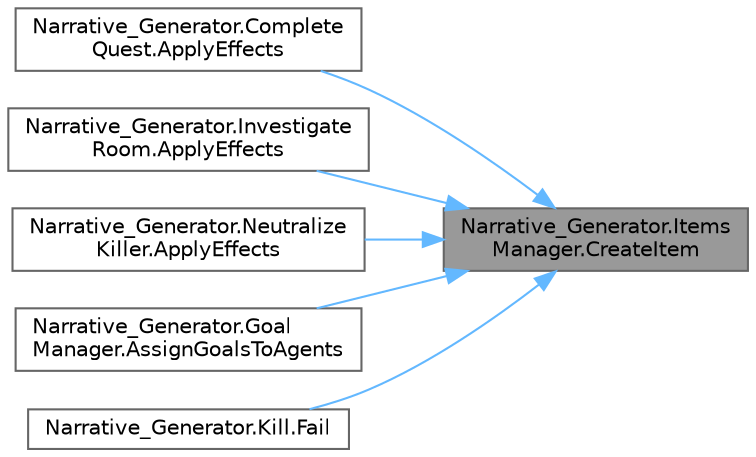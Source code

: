 digraph "Narrative_Generator.ItemsManager.CreateItem"
{
 // LATEX_PDF_SIZE
  bgcolor="transparent";
  edge [fontname=Helvetica,fontsize=10,labelfontname=Helvetica,labelfontsize=10];
  node [fontname=Helvetica,fontsize=10,shape=box,height=0.2,width=0.4];
  rankdir="RL";
  Node1 [label="Narrative_Generator.Items\lManager.CreateItem",height=0.2,width=0.4,color="gray40", fillcolor="grey60", style="filled", fontcolor="black",tooltip="A method for creation a new item."];
  Node1 -> Node2 [dir="back",color="steelblue1",style="solid"];
  Node2 [label="Narrative_Generator.Complete\lQuest.ApplyEffects",height=0.2,width=0.4,color="grey40", fillcolor="white", style="filled",URL="$class_narrative___generator_1_1_complete_quest.html#aa908d9da80a0fd1e81a78a0e16710fbb",tooltip="A method that changes the passed world state according to the effects of the action."];
  Node1 -> Node3 [dir="back",color="steelblue1",style="solid"];
  Node3 [label="Narrative_Generator.Investigate\lRoom.ApplyEffects",height=0.2,width=0.4,color="grey40", fillcolor="white", style="filled",URL="$class_narrative___generator_1_1_investigate_room.html#a779af619c50f6c505c712e7ef2ef7b26",tooltip="A method that changes the passed world state according to the effects of the action."];
  Node1 -> Node4 [dir="back",color="steelblue1",style="solid"];
  Node4 [label="Narrative_Generator.Neutralize\lKiller.ApplyEffects",height=0.2,width=0.4,color="grey40", fillcolor="white", style="filled",URL="$class_narrative___generator_1_1_neutralize_killer.html#afba0997150151a565f7c15a2dc3aa6b8",tooltip="A method that changes the passed world state according to the effects of the action."];
  Node1 -> Node5 [dir="back",color="steelblue1",style="solid"];
  Node5 [label="Narrative_Generator.Goal\lManager.AssignGoalsToAgents",height=0.2,width=0.4,color="grey40", fillcolor="white", style="filled",URL="$class_narrative___generator_1_1_goal_manager.html#a1972c672143df8f969e4a81898e47fca",tooltip="A method that assigns goals to agents based on their role."];
  Node1 -> Node6 [dir="back",color="steelblue1",style="solid"];
  Node6 [label="Narrative_Generator.Kill.Fail",height=0.2,width=0.4,color="grey40", fillcolor="white", style="filled",URL="$class_narrative___generator_1_1_kill.html#aa2f49750f379e76d20ff01031dba34ca",tooltip="A method that implements the action's failure effect."];
}
